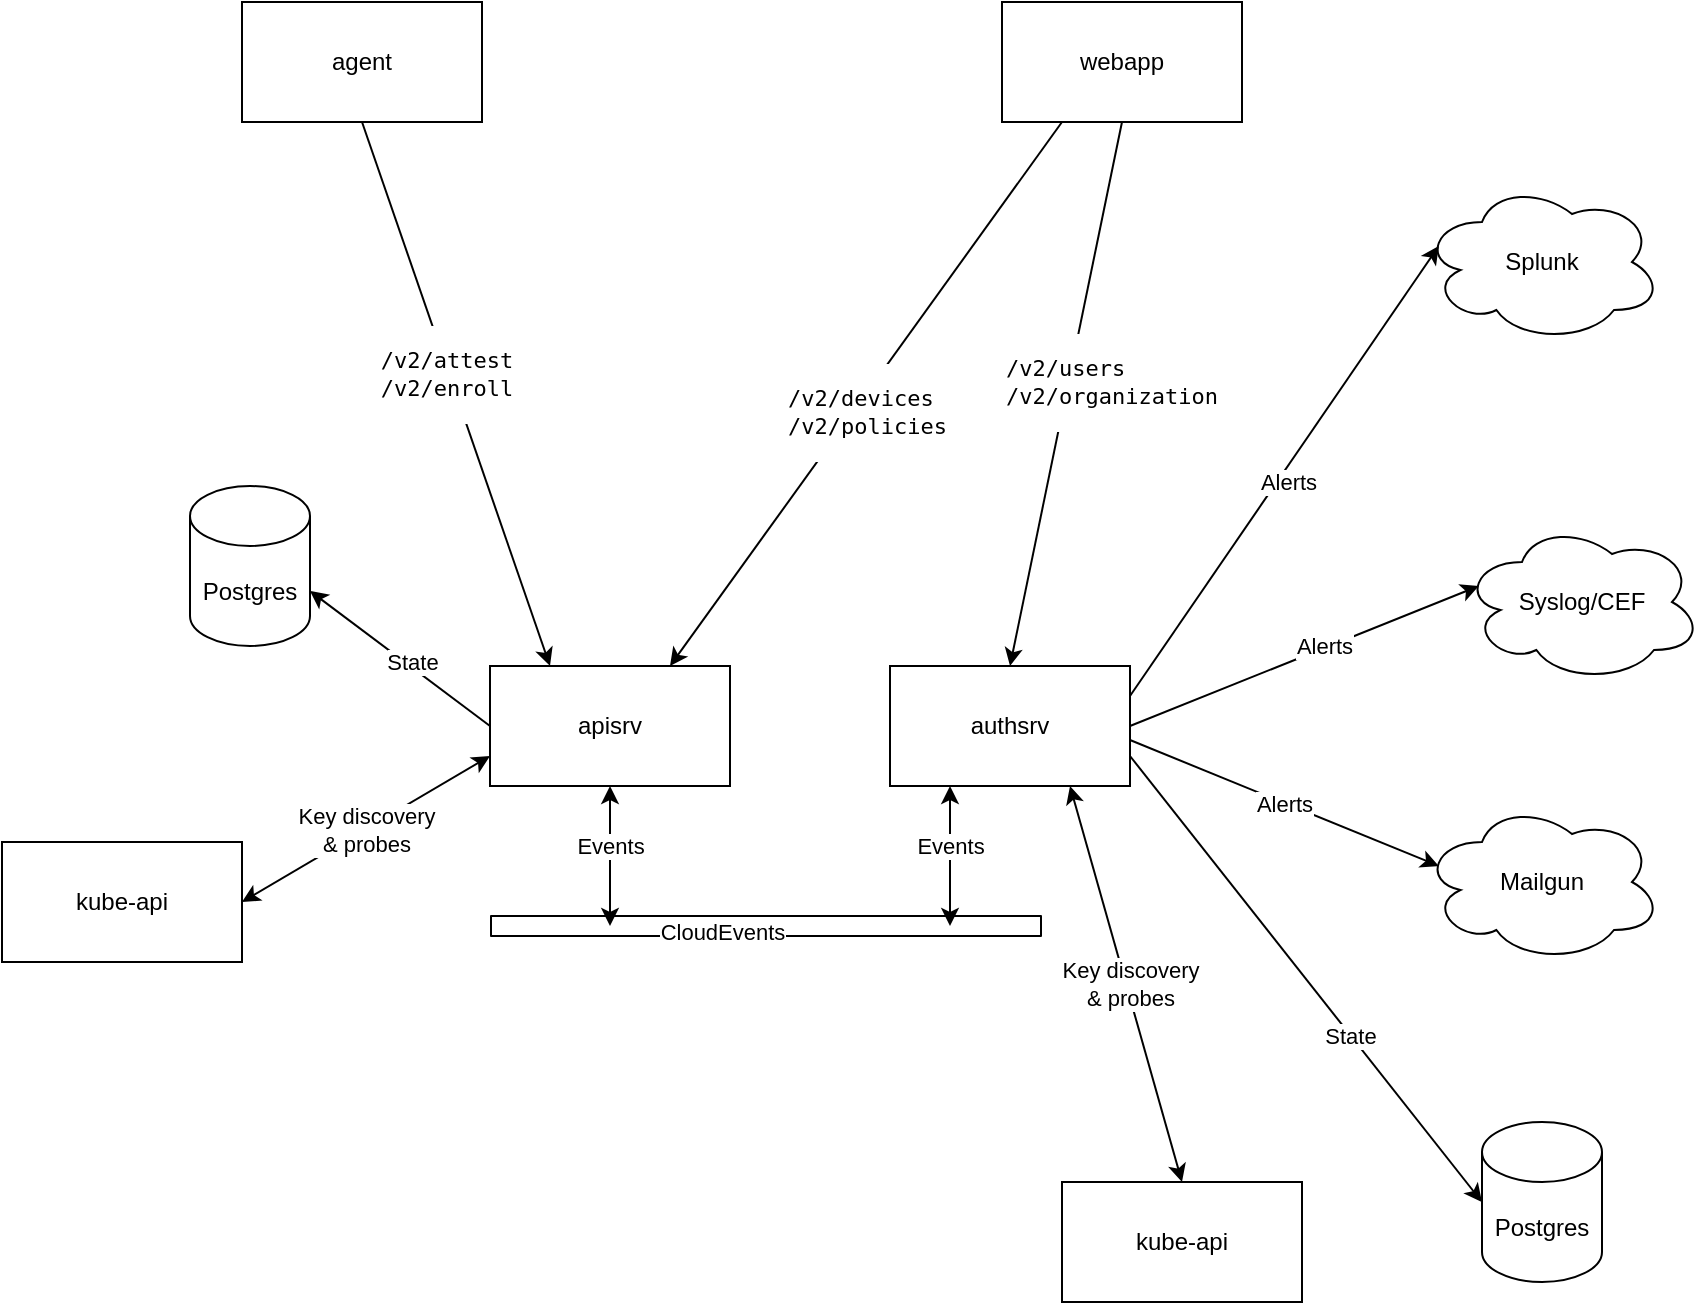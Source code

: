 <mxfile version="14.7.3" type="device"><diagram id="oZR5Z3vACV6OA_6n6lHO" name="Page-1"><mxGraphModel dx="1900" dy="684" grid="1" gridSize="10" guides="1" tooltips="1" connect="1" arrows="1" fold="1" page="1" pageScale="1" pageWidth="827" pageHeight="1169" math="0" shadow="0"><root><mxCell id="0"/><mxCell id="1" parent="0"/><mxCell id="kg3UQiswBWB5H4DlKZn_-1" value="apisrv" style="rounded=0;whiteSpace=wrap;html=1;" vertex="1" parent="1"><mxGeometry x="224" y="452" width="120" height="60" as="geometry"/></mxCell><mxCell id="kg3UQiswBWB5H4DlKZn_-2" value="authsrv" style="whiteSpace=wrap;html=1;" vertex="1" parent="1"><mxGeometry x="424" y="452" width="120" height="60" as="geometry"/></mxCell><mxCell id="kg3UQiswBWB5H4DlKZn_-3" value="agent" style="whiteSpace=wrap;html=1;" vertex="1" parent="1"><mxGeometry x="100" y="120" width="120" height="60" as="geometry"/></mxCell><mxCell id="kg3UQiswBWB5H4DlKZn_-4" value="webapp" style="whiteSpace=wrap;html=1;" vertex="1" parent="1"><mxGeometry x="480" y="120" width="120" height="60" as="geometry"/></mxCell><mxCell id="kg3UQiswBWB5H4DlKZn_-5" value="" style="endArrow=classic;html=1;exitX=0.25;exitY=1;exitDx=0;exitDy=0;entryX=0.75;entryY=0;entryDx=0;entryDy=0;" edge="1" parent="1" source="kg3UQiswBWB5H4DlKZn_-4" target="kg3UQiswBWB5H4DlKZn_-1"><mxGeometry width="50" height="50" relative="1" as="geometry"><mxPoint x="480" y="130" as="sourcePoint"/><mxPoint x="440" y="340" as="targetPoint"/></mxGeometry></mxCell><mxCell id="kg3UQiswBWB5H4DlKZn_-9" value="&lt;pre&gt;/v2/devices&lt;br&gt;/v2/policies&lt;/pre&gt;" style="edgeLabel;html=1;align=left;verticalAlign=middle;resizable=0;points=[];" vertex="1" connectable="0" parent="kg3UQiswBWB5H4DlKZn_-5"><mxGeometry x="0.117" y="-3" relative="1" as="geometry"><mxPoint x="-27" y="-5" as="offset"/></mxGeometry></mxCell><mxCell id="kg3UQiswBWB5H4DlKZn_-7" value="&lt;pre&gt;/v2/users&lt;br&gt;/v2/organization&lt;/pre&gt;" style="endArrow=classic;html=1;exitX=0.5;exitY=1;exitDx=0;exitDy=0;entryX=0.5;entryY=0;entryDx=0;entryDy=0;align=left;" edge="1" parent="1" source="kg3UQiswBWB5H4DlKZn_-4" target="kg3UQiswBWB5H4DlKZn_-2"><mxGeometry x="0.004" y="-33" width="50" height="50" relative="1" as="geometry"><mxPoint x="390" y="390" as="sourcePoint"/><mxPoint x="530" y="190" as="targetPoint"/><mxPoint as="offset"/></mxGeometry></mxCell><mxCell id="kg3UQiswBWB5H4DlKZn_-8" value="" style="endArrow=classic;html=1;exitX=0.5;exitY=1;exitDx=0;exitDy=0;entryX=0.25;entryY=0;entryDx=0;entryDy=0;" edge="1" parent="1" source="kg3UQiswBWB5H4DlKZn_-3" target="kg3UQiswBWB5H4DlKZn_-1"><mxGeometry width="50" height="50" relative="1" as="geometry"><mxPoint x="540" y="110" as="sourcePoint"/><mxPoint x="140" y="320" as="targetPoint"/></mxGeometry></mxCell><mxCell id="kg3UQiswBWB5H4DlKZn_-10" value="&lt;pre style=&quot;text-align: left&quot;&gt;/v2/attest&lt;br&gt;/v2/enroll&lt;/pre&gt;" style="edgeLabel;html=1;align=center;verticalAlign=middle;resizable=0;points=[];" vertex="1" connectable="0" parent="kg3UQiswBWB5H4DlKZn_-8"><mxGeometry x="-0.078" y="-2" relative="1" as="geometry"><mxPoint as="offset"/></mxGeometry></mxCell><mxCell id="kg3UQiswBWB5H4DlKZn_-13" value="" style="endArrow=classic;html=1;exitX=0;exitY=0.5;exitDx=0;exitDy=0;entryX=1;entryY=0;entryDx=0;entryDy=52.5;entryPerimeter=0;" edge="1" parent="1" source="kg3UQiswBWB5H4DlKZn_-1" target="kg3UQiswBWB5H4DlKZn_-19"><mxGeometry width="50" height="50" relative="1" as="geometry"><mxPoint x="694" y="252" as="sourcePoint"/><mxPoint x="284" y="582" as="targetPoint"/></mxGeometry></mxCell><mxCell id="kg3UQiswBWB5H4DlKZn_-43" value="State" style="edgeLabel;html=1;align=center;verticalAlign=middle;resizable=0;points=[];" vertex="1" connectable="0" parent="kg3UQiswBWB5H4DlKZn_-13"><mxGeometry x="-0.09" y="-2" relative="1" as="geometry"><mxPoint as="offset"/></mxGeometry></mxCell><mxCell id="kg3UQiswBWB5H4DlKZn_-15" value="" style="endArrow=classic;html=1;exitX=1;exitY=0.75;exitDx=0;exitDy=0;entryX=0;entryY=0.5;entryDx=0;entryDy=0;entryPerimeter=0;" edge="1" parent="1" source="kg3UQiswBWB5H4DlKZn_-2" target="kg3UQiswBWB5H4DlKZn_-20"><mxGeometry width="50" height="50" relative="1" as="geometry"><mxPoint x="64" y="522" as="sourcePoint"/><mxPoint x="484" y="582" as="targetPoint"/></mxGeometry></mxCell><mxCell id="kg3UQiswBWB5H4DlKZn_-42" value="State" style="edgeLabel;html=1;align=center;verticalAlign=middle;resizable=0;points=[];" vertex="1" connectable="0" parent="kg3UQiswBWB5H4DlKZn_-15"><mxGeometry x="0.248" relative="1" as="geometry"><mxPoint as="offset"/></mxGeometry></mxCell><mxCell id="kg3UQiswBWB5H4DlKZn_-17" value="Mailgun" style="ellipse;shape=cloud;whiteSpace=wrap;html=1;" vertex="1" parent="1"><mxGeometry x="690" y="520" width="120" height="80" as="geometry"/></mxCell><mxCell id="kg3UQiswBWB5H4DlKZn_-18" value="Alerts" style="endArrow=classic;html=1;exitX=1;exitY=0.617;exitDx=0;exitDy=0;entryX=0.07;entryY=0.4;entryDx=0;entryDy=0;entryPerimeter=0;exitPerimeter=0;" edge="1" parent="1" source="kg3UQiswBWB5H4DlKZn_-2" target="kg3UQiswBWB5H4DlKZn_-17"><mxGeometry width="50" height="50" relative="1" as="geometry"><mxPoint x="494" y="522" as="sourcePoint"/><mxPoint x="604" y="486" as="targetPoint"/></mxGeometry></mxCell><mxCell id="kg3UQiswBWB5H4DlKZn_-19" value="Postgres" style="shape=cylinder3;whiteSpace=wrap;html=1;boundedLbl=1;backgroundOutline=1;size=15;" vertex="1" parent="1"><mxGeometry x="74" y="362" width="60" height="80" as="geometry"/></mxCell><mxCell id="kg3UQiswBWB5H4DlKZn_-20" value="Postgres" style="shape=cylinder3;whiteSpace=wrap;html=1;boundedLbl=1;backgroundOutline=1;size=15;" vertex="1" parent="1"><mxGeometry x="720" y="680" width="60" height="80" as="geometry"/></mxCell><mxCell id="kg3UQiswBWB5H4DlKZn_-21" value="" style="shape=flexArrow;endArrow=none;startArrow=none;html=1;startFill=0;endFill=0;" edge="1" parent="1"><mxGeometry width="100" height="100" relative="1" as="geometry"><mxPoint x="224" y="582" as="sourcePoint"/><mxPoint x="500" y="582" as="targetPoint"/></mxGeometry></mxCell><mxCell id="kg3UQiswBWB5H4DlKZn_-22" value="CloudEvents" style="edgeLabel;html=1;align=center;verticalAlign=middle;resizable=0;points=[];" vertex="1" connectable="0" parent="kg3UQiswBWB5H4DlKZn_-21"><mxGeometry x="-0.161" y="-3" relative="1" as="geometry"><mxPoint as="offset"/></mxGeometry></mxCell><mxCell id="kg3UQiswBWB5H4DlKZn_-23" value="" style="endArrow=classic;startArrow=classic;html=1;entryX=0.5;entryY=1;entryDx=0;entryDy=0;" edge="1" parent="1" target="kg3UQiswBWB5H4DlKZn_-1"><mxGeometry width="50" height="50" relative="1" as="geometry"><mxPoint x="284" y="582" as="sourcePoint"/><mxPoint x="454" y="482" as="targetPoint"/></mxGeometry></mxCell><mxCell id="kg3UQiswBWB5H4DlKZn_-24" value="Events" style="edgeLabel;html=1;align=center;verticalAlign=middle;resizable=0;points=[];" vertex="1" connectable="0" parent="kg3UQiswBWB5H4DlKZn_-23"><mxGeometry x="0.143" relative="1" as="geometry"><mxPoint as="offset"/></mxGeometry></mxCell><mxCell id="kg3UQiswBWB5H4DlKZn_-25" value="" style="endArrow=classic;startArrow=classic;html=1;entryX=0.5;entryY=1;entryDx=0;entryDy=0;" edge="1" parent="1"><mxGeometry width="50" height="50" relative="1" as="geometry"><mxPoint x="454" y="582" as="sourcePoint"/><mxPoint x="454" y="512" as="targetPoint"/></mxGeometry></mxCell><mxCell id="kg3UQiswBWB5H4DlKZn_-26" value="Events" style="edgeLabel;html=1;align=center;verticalAlign=middle;resizable=0;points=[];" vertex="1" connectable="0" parent="kg3UQiswBWB5H4DlKZn_-25"><mxGeometry x="0.143" relative="1" as="geometry"><mxPoint as="offset"/></mxGeometry></mxCell><mxCell id="kg3UQiswBWB5H4DlKZn_-31" value="kube-api" style="rounded=0;whiteSpace=wrap;html=1;" vertex="1" parent="1"><mxGeometry x="-20" y="540" width="120" height="60" as="geometry"/></mxCell><mxCell id="kg3UQiswBWB5H4DlKZn_-32" value="Splunk" style="ellipse;shape=cloud;whiteSpace=wrap;html=1;" vertex="1" parent="1"><mxGeometry x="690" y="210" width="120" height="80" as="geometry"/></mxCell><mxCell id="kg3UQiswBWB5H4DlKZn_-33" value="Syslog/CEF" style="ellipse;shape=cloud;whiteSpace=wrap;html=1;" vertex="1" parent="1"><mxGeometry x="710" y="380" width="120" height="80" as="geometry"/></mxCell><mxCell id="kg3UQiswBWB5H4DlKZn_-34" value="" style="endArrow=classic;html=1;exitX=1;exitY=0.5;exitDx=0;exitDy=0;entryX=0.07;entryY=0.4;entryDx=0;entryDy=0;entryPerimeter=0;" edge="1" parent="1" source="kg3UQiswBWB5H4DlKZn_-2" target="kg3UQiswBWB5H4DlKZn_-33"><mxGeometry width="50" height="50" relative="1" as="geometry"><mxPoint x="554" y="499.02" as="sourcePoint"/><mxPoint x="652.4" y="572" as="targetPoint"/></mxGeometry></mxCell><mxCell id="kg3UQiswBWB5H4DlKZn_-45" value="Alerts" style="edgeLabel;html=1;align=center;verticalAlign=middle;resizable=0;points=[];" vertex="1" connectable="0" parent="kg3UQiswBWB5H4DlKZn_-34"><mxGeometry x="0.117" y="1" relative="1" as="geometry"><mxPoint as="offset"/></mxGeometry></mxCell><mxCell id="kg3UQiswBWB5H4DlKZn_-35" value="" style="endArrow=classic;html=1;exitX=1;exitY=0.25;exitDx=0;exitDy=0;entryX=0.07;entryY=0.4;entryDx=0;entryDy=0;entryPerimeter=0;" edge="1" parent="1" source="kg3UQiswBWB5H4DlKZn_-2" target="kg3UQiswBWB5H4DlKZn_-32"><mxGeometry width="50" height="50" relative="1" as="geometry"><mxPoint x="554" y="492" as="sourcePoint"/><mxPoint x="648.4" y="484" as="targetPoint"/></mxGeometry></mxCell><mxCell id="kg3UQiswBWB5H4DlKZn_-44" value="Alerts" style="edgeLabel;html=1;align=center;verticalAlign=middle;resizable=0;points=[];" vertex="1" connectable="0" parent="kg3UQiswBWB5H4DlKZn_-35"><mxGeometry x="-0.03" y="-4" relative="1" as="geometry"><mxPoint as="offset"/></mxGeometry></mxCell><mxCell id="kg3UQiswBWB5H4DlKZn_-36" value="Key discovery&lt;br&gt;&amp;amp; probes" style="endArrow=classic;html=1;entryX=1;entryY=0.5;entryDx=0;entryDy=0;exitX=0;exitY=0.75;exitDx=0;exitDy=0;startArrow=classic;startFill=1;" edge="1" parent="1" source="kg3UQiswBWB5H4DlKZn_-1" target="kg3UQiswBWB5H4DlKZn_-31"><mxGeometry width="50" height="50" relative="1" as="geometry"><mxPoint x="220" y="492" as="sourcePoint"/><mxPoint x="144" y="424.5" as="targetPoint"/></mxGeometry></mxCell><mxCell id="kg3UQiswBWB5H4DlKZn_-38" value="kube-api" style="rounded=0;whiteSpace=wrap;html=1;" vertex="1" parent="1"><mxGeometry x="510" y="710" width="120" height="60" as="geometry"/></mxCell><mxCell id="kg3UQiswBWB5H4DlKZn_-39" value="" style="endArrow=classic;html=1;exitX=0.75;exitY=1;exitDx=0;exitDy=0;startArrow=classic;startFill=1;entryX=0.5;entryY=0;entryDx=0;entryDy=0;" edge="1" target="kg3UQiswBWB5H4DlKZn_-38" parent="1" source="kg3UQiswBWB5H4DlKZn_-2"><mxGeometry width="50" height="50" relative="1" as="geometry"><mxPoint x="700" y="760" as="sourcePoint"/><mxPoint x="640" y="793" as="targetPoint"/></mxGeometry></mxCell><mxCell id="kg3UQiswBWB5H4DlKZn_-40" value="Key discovery&lt;br&gt;&amp;amp; probes" style="edgeLabel;html=1;align=center;verticalAlign=middle;resizable=0;points=[];" vertex="1" connectable="0" parent="kg3UQiswBWB5H4DlKZn_-39"><mxGeometry x="0.005" y="2" relative="1" as="geometry"><mxPoint as="offset"/></mxGeometry></mxCell></root></mxGraphModel></diagram></mxfile>